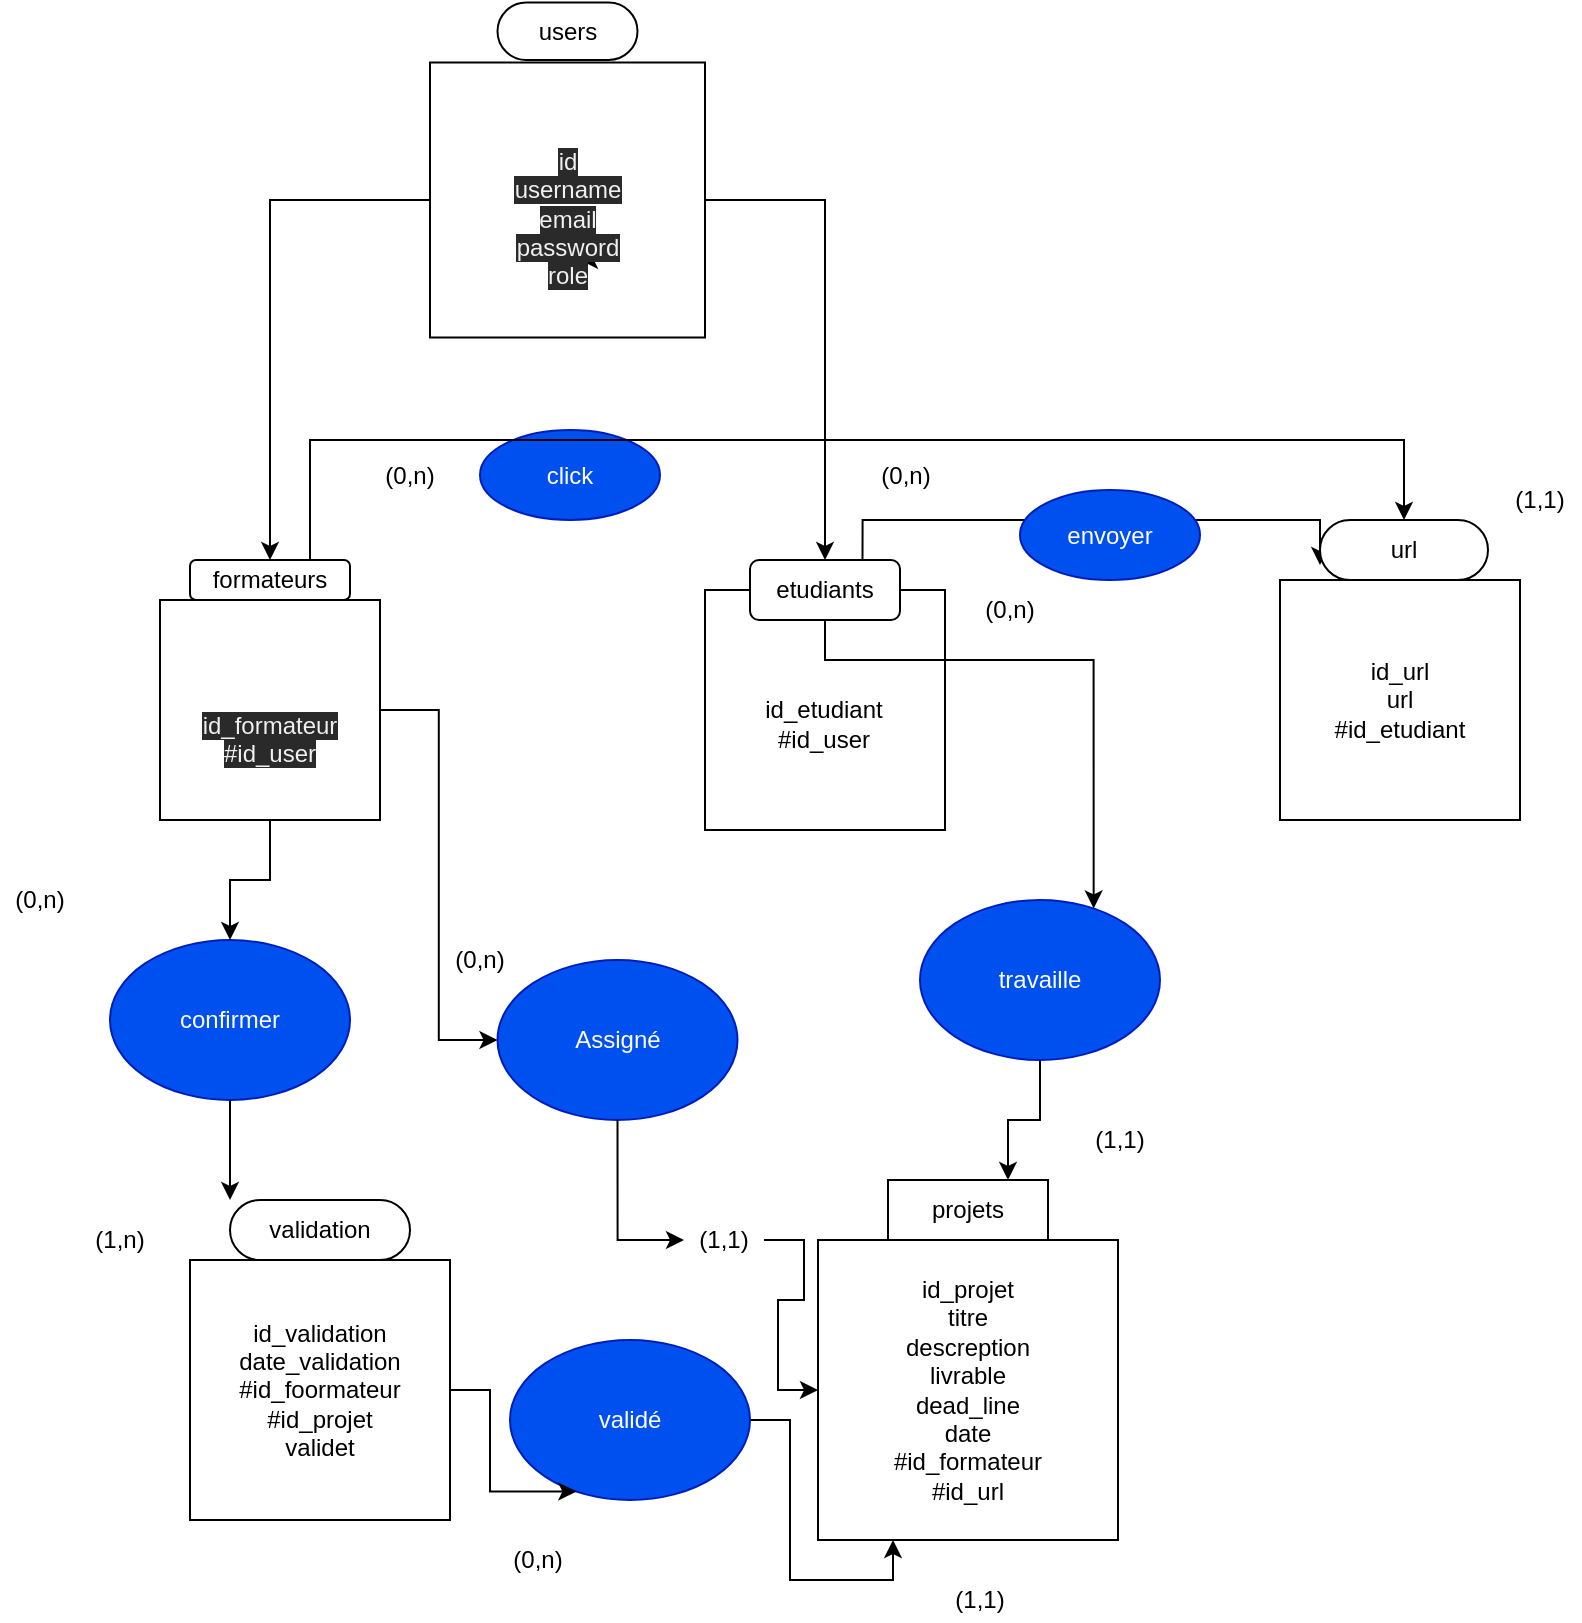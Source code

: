 <mxfile>
    <diagram id="2DleV66bGaq_2jWLCKjl" name="Page-1">
        <mxGraphModel dx="1410" dy="1697" grid="1" gridSize="10" guides="1" tooltips="1" connect="1" arrows="1" fold="1" page="1" pageScale="1" pageWidth="827" pageHeight="1169" math="0" shadow="0">
            <root>
                <mxCell id="0"/>
                <mxCell id="1" parent="0"/>
                <mxCell id="41" value="" style="edgeStyle=orthogonalEdgeStyle;rounded=0;orthogonalLoop=1;jettySize=auto;html=1;" parent="1" source="3" target="11" edge="1">
                    <mxGeometry relative="1" as="geometry"/>
                </mxCell>
                <mxCell id="53" value="" style="edgeStyle=orthogonalEdgeStyle;rounded=0;orthogonalLoop=1;jettySize=auto;html=1;" parent="1" source="3" target="31" edge="1">
                    <mxGeometry relative="1" as="geometry"/>
                </mxCell>
                <mxCell id="3" value="" style="whiteSpace=wrap;html=1;aspect=fixed;" parent="1" vertex="1">
                    <mxGeometry x="145" y="-188.75" width="137.5" height="137.5" as="geometry"/>
                </mxCell>
                <mxCell id="76" value="" style="edgeStyle=orthogonalEdgeStyle;rounded=0;orthogonalLoop=1;jettySize=auto;html=1;" parent="1" source="106" target="38" edge="1">
                    <mxGeometry relative="1" as="geometry">
                        <Array as="points">
                            <mxPoint x="65" y="280"/>
                            <mxPoint x="65" y="280"/>
                        </Array>
                    </mxGeometry>
                </mxCell>
                <mxCell id="103" style="edgeStyle=orthogonalEdgeStyle;rounded=0;orthogonalLoop=1;jettySize=auto;html=1;entryX=0;entryY=0.5;entryDx=0;entryDy=0;" parent="1" source="183" target="9" edge="1">
                    <mxGeometry relative="1" as="geometry"/>
                </mxCell>
                <mxCell id="4" value="&lt;br&gt;&lt;br&gt;&lt;span style=&quot;color: rgb(240 , 240 , 240) ; font-family: &amp;#34;helvetica&amp;#34; ; font-size: 12px ; font-style: normal ; font-weight: 400 ; letter-spacing: normal ; text-align: center ; text-indent: 0px ; text-transform: none ; word-spacing: 0px ; background-color: rgb(42 , 42 , 42) ; display: inline ; float: none&quot;&gt;id_formateur&lt;/span&gt;&lt;br style=&quot;color: rgb(240 , 240 , 240) ; font-family: &amp;#34;helvetica&amp;#34; ; font-size: 12px ; font-style: normal ; font-weight: 400 ; letter-spacing: normal ; text-align: center ; text-indent: 0px ; text-transform: none ; word-spacing: 0px ; background-color: rgb(42 , 42 , 42)&quot;&gt;&lt;span style=&quot;color: rgb(240 , 240 , 240) ; font-family: &amp;#34;helvetica&amp;#34; ; font-size: 12px ; font-style: normal ; font-weight: 400 ; letter-spacing: normal ; text-align: center ; text-indent: 0px ; text-transform: none ; word-spacing: 0px ; background-color: rgb(42 , 42 , 42) ; display: inline ; float: none&quot;&gt;#id_user&lt;/span&gt;&lt;br&gt;" style="whiteSpace=wrap;html=1;aspect=fixed;" parent="1" vertex="1">
                    <mxGeometry x="10" y="80" width="110" height="110" as="geometry"/>
                </mxCell>
                <mxCell id="5" value="" style="whiteSpace=wrap;html=1;aspect=fixed;" parent="1" vertex="1">
                    <mxGeometry x="282.5" y="75" width="120" height="120" as="geometry"/>
                </mxCell>
                <mxCell id="9" value="id_projet&lt;br&gt;titre&lt;br&gt;descreption&lt;br&gt;livrable&lt;br&gt;dead_line&lt;br&gt;date&lt;br&gt;#id_formateur&lt;br&gt;#id_url" style="whiteSpace=wrap;html=1;aspect=fixed;" parent="1" vertex="1">
                    <mxGeometry x="339" y="400" width="150" height="150" as="geometry"/>
                </mxCell>
                <mxCell id="10" value="id_url&lt;br&gt;url&lt;br&gt;#id_etudiant" style="whiteSpace=wrap;html=1;aspect=fixed;" parent="1" vertex="1">
                    <mxGeometry x="570" y="70" width="120" height="120" as="geometry"/>
                </mxCell>
                <mxCell id="11" value="formateurs" style="rounded=1;whiteSpace=wrap;html=1;" parent="1" vertex="1">
                    <mxGeometry x="25" y="60" width="80" height="20" as="geometry"/>
                </mxCell>
                <mxCell id="117" value="" style="edgeStyle=orthogonalEdgeStyle;rounded=0;orthogonalLoop=1;jettySize=auto;html=1;entryX=0.75;entryY=0;entryDx=0;entryDy=0;" parent="1" source="118" target="17" edge="1">
                    <mxGeometry relative="1" as="geometry"/>
                </mxCell>
                <mxCell id="13" value="id_etudiant&lt;br&gt;#id_user" style="text;html=1;strokeColor=none;fillColor=none;align=center;verticalAlign=middle;whiteSpace=wrap;rounded=0;" parent="1" vertex="1">
                    <mxGeometry x="312" y="132" width="60" height="20" as="geometry"/>
                </mxCell>
                <mxCell id="17" value="projets" style="rounded=1;whiteSpace=wrap;html=1;arcSize=0;" parent="1" vertex="1">
                    <mxGeometry x="374" y="370" width="80" height="30" as="geometry"/>
                </mxCell>
                <mxCell id="36" style="edgeStyle=orthogonalEdgeStyle;rounded=0;orthogonalLoop=1;jettySize=auto;html=1;exitX=0.75;exitY=1;exitDx=0;exitDy=0;" parent="1" source="7" edge="1">
                    <mxGeometry relative="1" as="geometry">
                        <mxPoint x="220" y="-90.667" as="targetPoint"/>
                    </mxGeometry>
                </mxCell>
                <mxCell id="26" value="users" style="rounded=1;whiteSpace=wrap;html=1;arcSize=50;" parent="1" vertex="1">
                    <mxGeometry x="178.75" y="-218.75" width="70" height="28.75" as="geometry"/>
                </mxCell>
                <mxCell id="137" value="" style="edgeStyle=orthogonalEdgeStyle;rounded=0;orthogonalLoop=1;jettySize=auto;html=1;entryX=0;entryY=0.75;entryDx=0;entryDy=0;exitX=0.75;exitY=0;exitDx=0;exitDy=0;" parent="1" source="31" target="40" edge="1">
                    <mxGeometry relative="1" as="geometry">
                        <Array as="points">
                            <mxPoint x="361" y="40"/>
                            <mxPoint x="590" y="40"/>
                        </Array>
                    </mxGeometry>
                </mxCell>
                <mxCell id="31" value="etudiants" style="rounded=1;whiteSpace=wrap;html=1;" parent="1" vertex="1">
                    <mxGeometry x="305" y="60" width="75" height="30" as="geometry"/>
                </mxCell>
                <mxCell id="108" value="" style="edgeStyle=orthogonalEdgeStyle;rounded=0;orthogonalLoop=1;jettySize=auto;html=1;" parent="1" source="37" target="38" edge="1">
                    <mxGeometry relative="1" as="geometry"/>
                </mxCell>
                <mxCell id="111" value="" style="edgeStyle=orthogonalEdgeStyle;rounded=0;orthogonalLoop=1;jettySize=auto;html=1;" parent="1" source="37" target="38" edge="1">
                    <mxGeometry relative="1" as="geometry"/>
                </mxCell>
                <mxCell id="112" value="" style="edgeStyle=orthogonalEdgeStyle;rounded=0;orthogonalLoop=1;jettySize=auto;html=1;entryX=0.25;entryY=1;entryDx=0;entryDy=0;" parent="1" source="113" target="9" edge="1">
                    <mxGeometry relative="1" as="geometry"/>
                </mxCell>
                <mxCell id="37" value="id_validation&lt;br&gt;date_validation&lt;br&gt;#id_foormateur&lt;br&gt;#id_projet&lt;br&gt;validet" style="whiteSpace=wrap;html=1;aspect=fixed;" parent="1" vertex="1">
                    <mxGeometry x="25" y="410" width="130" height="130" as="geometry"/>
                </mxCell>
                <mxCell id="38" value="validation" style="rounded=1;whiteSpace=wrap;html=1;arcSize=50;" parent="1" vertex="1">
                    <mxGeometry x="45" y="380" width="90" height="30" as="geometry"/>
                </mxCell>
                <mxCell id="40" value="url" style="rounded=1;whiteSpace=wrap;html=1;arcSize=50;" parent="1" vertex="1">
                    <mxGeometry x="590" y="40" width="84" height="30" as="geometry"/>
                </mxCell>
                <mxCell id="7" value="&lt;br&gt;&lt;br&gt;&lt;span style=&quot;color: rgb(240 , 240 , 240) ; font-family: &amp;#34;helvetica&amp;#34; ; font-size: 12px ; font-style: normal ; font-weight: 400 ; letter-spacing: normal ; text-align: center ; text-indent: 0px ; text-transform: none ; word-spacing: 0px ; background-color: rgb(42 , 42 , 42) ; display: inline ; float: none&quot;&gt;id&lt;/span&gt;&lt;br style=&quot;color: rgb(240 , 240 , 240) ; font-family: &amp;#34;helvetica&amp;#34; ; font-size: 12px ; font-style: normal ; font-weight: 400 ; letter-spacing: normal ; text-align: center ; text-indent: 0px ; text-transform: none ; word-spacing: 0px ; background-color: rgb(42 , 42 , 42)&quot;&gt;&lt;span style=&quot;color: rgb(240 , 240 , 240) ; font-family: &amp;#34;helvetica&amp;#34; ; font-size: 12px ; font-style: normal ; font-weight: 400 ; letter-spacing: normal ; text-align: center ; text-indent: 0px ; text-transform: none ; word-spacing: 0px ; background-color: rgb(42 , 42 , 42) ; display: inline ; float: none&quot;&gt;username&lt;/span&gt;&lt;br style=&quot;color: rgb(240 , 240 , 240) ; font-family: &amp;#34;helvetica&amp;#34; ; font-size: 12px ; font-style: normal ; font-weight: 400 ; letter-spacing: normal ; text-align: center ; text-indent: 0px ; text-transform: none ; word-spacing: 0px ; background-color: rgb(42 , 42 , 42)&quot;&gt;&lt;span style=&quot;color: rgb(240 , 240 , 240) ; font-family: &amp;#34;helvetica&amp;#34; ; font-size: 12px ; font-style: normal ; font-weight: 400 ; letter-spacing: normal ; text-align: center ; text-indent: 0px ; text-transform: none ; word-spacing: 0px ; background-color: rgb(42 , 42 , 42) ; display: inline ; float: none&quot;&gt;email&lt;/span&gt;&lt;br style=&quot;color: rgb(240 , 240 , 240) ; font-family: &amp;#34;helvetica&amp;#34; ; font-size: 12px ; font-style: normal ; font-weight: 400 ; letter-spacing: normal ; text-align: center ; text-indent: 0px ; text-transform: none ; word-spacing: 0px ; background-color: rgb(42 , 42 , 42)&quot;&gt;&lt;span style=&quot;color: rgb(240 , 240 , 240) ; font-family: &amp;#34;helvetica&amp;#34; ; font-size: 12px ; font-style: normal ; font-weight: 400 ; letter-spacing: normal ; text-align: center ; text-indent: 0px ; text-transform: none ; word-spacing: 0px ; background-color: rgb(42 , 42 , 42) ; display: inline ; float: none&quot;&gt;password&lt;/span&gt;&lt;br style=&quot;color: rgb(240 , 240 , 240) ; font-family: &amp;#34;helvetica&amp;#34; ; font-size: 12px ; font-style: normal ; font-weight: 400 ; letter-spacing: normal ; text-align: center ; text-indent: 0px ; text-transform: none ; word-spacing: 0px ; background-color: rgb(42 , 42 , 42)&quot;&gt;&lt;span style=&quot;color: rgb(240 , 240 , 240) ; font-family: &amp;#34;helvetica&amp;#34; ; font-size: 12px ; font-style: normal ; font-weight: 400 ; letter-spacing: normal ; text-align: center ; text-indent: 0px ; text-transform: none ; word-spacing: 0px ; background-color: rgb(42 , 42 , 42) ; display: inline ; float: none&quot;&gt;role&lt;/span&gt;&lt;br&gt;" style="text;html=1;strokeColor=none;fillColor=none;align=center;verticalAlign=middle;whiteSpace=wrap;rounded=0;" parent="1" vertex="1">
                    <mxGeometry x="193.75" y="-160" width="40" height="70" as="geometry"/>
                </mxCell>
                <mxCell id="104" value="Assigné" style="ellipse;whiteSpace=wrap;html=1;fillColor=#0050ef;strokeColor=#001DBC;fontColor=#ffffff;" parent="1" vertex="1">
                    <mxGeometry x="178.75" y="260" width="120" height="80" as="geometry"/>
                </mxCell>
                <mxCell id="105" style="edgeStyle=orthogonalEdgeStyle;rounded=0;orthogonalLoop=1;jettySize=auto;html=1;entryX=0;entryY=0.5;entryDx=0;entryDy=0;" parent="1" source="4" target="104" edge="1">
                    <mxGeometry relative="1" as="geometry">
                        <mxPoint x="120" y="135" as="sourcePoint"/>
                        <mxPoint x="339" y="475" as="targetPoint"/>
                    </mxGeometry>
                </mxCell>
                <mxCell id="106" value="confirmer" style="ellipse;whiteSpace=wrap;html=1;fillColor=#0050ef;strokeColor=#001DBC;fontColor=#ffffff;" parent="1" vertex="1">
                    <mxGeometry x="-15" y="250" width="120" height="80" as="geometry"/>
                </mxCell>
                <mxCell id="107" value="" style="edgeStyle=orthogonalEdgeStyle;rounded=0;orthogonalLoop=1;jettySize=auto;html=1;" parent="1" source="4" target="106" edge="1">
                    <mxGeometry relative="1" as="geometry">
                        <mxPoint x="65.143" y="190" as="sourcePoint"/>
                        <mxPoint x="65.143" y="380" as="targetPoint"/>
                        <Array as="points"/>
                    </mxGeometry>
                </mxCell>
                <mxCell id="113" value="validé" style="ellipse;whiteSpace=wrap;html=1;fillColor=#0050ef;strokeColor=#001DBC;fontColor=#ffffff;" parent="1" vertex="1">
                    <mxGeometry x="185" y="450" width="120" height="80" as="geometry"/>
                </mxCell>
                <mxCell id="114" value="" style="edgeStyle=orthogonalEdgeStyle;rounded=0;orthogonalLoop=1;jettySize=auto;html=1;entryX=0.25;entryY=1;entryDx=0;entryDy=0;" parent="1" source="37" target="113" edge="1">
                    <mxGeometry relative="1" as="geometry">
                        <mxPoint x="155" y="475" as="sourcePoint"/>
                        <mxPoint x="376.5" y="550" as="targetPoint"/>
                    </mxGeometry>
                </mxCell>
                <mxCell id="118" value="travaille" style="ellipse;whiteSpace=wrap;html=1;fillColor=#0050ef;strokeColor=#001DBC;fontColor=#ffffff;" parent="1" vertex="1">
                    <mxGeometry x="390" y="230" width="120" height="80" as="geometry"/>
                </mxCell>
                <mxCell id="119" value="" style="edgeStyle=orthogonalEdgeStyle;rounded=0;orthogonalLoop=1;jettySize=auto;html=1;entryX=0.75;entryY=0;entryDx=0;entryDy=0;" parent="1" source="31" target="118" edge="1">
                    <mxGeometry relative="1" as="geometry">
                        <mxPoint x="400" y="130" as="sourcePoint"/>
                        <mxPoint x="434" y="370" as="targetPoint"/>
                        <Array as="points">
                            <mxPoint x="343" y="110"/>
                            <mxPoint x="477" y="110"/>
                        </Array>
                    </mxGeometry>
                </mxCell>
                <mxCell id="125" value="envoyer" style="ellipse;whiteSpace=wrap;html=1;fillColor=#0050ef;strokeColor=#001DBC;fontColor=#ffffff;" parent="1" vertex="1">
                    <mxGeometry x="440" y="25" width="90" height="45" as="geometry"/>
                </mxCell>
                <mxCell id="141" value="click" style="ellipse;whiteSpace=wrap;html=1;fillColor=#0050ef;strokeColor=#001DBC;fontColor=#ffffff;" parent="1" vertex="1">
                    <mxGeometry x="170" y="-5" width="90" height="45" as="geometry"/>
                </mxCell>
                <mxCell id="142" style="edgeStyle=orthogonalEdgeStyle;rounded=0;orthogonalLoop=1;jettySize=auto;html=1;entryX=0.5;entryY=0;entryDx=0;entryDy=0;exitX=0.75;exitY=0;exitDx=0;exitDy=0;" parent="1" source="11" target="40" edge="1">
                    <mxGeometry relative="1" as="geometry">
                        <mxPoint x="85" y="60" as="sourcePoint"/>
                        <mxPoint x="632" y="40" as="targetPoint"/>
                        <Array as="points">
                            <mxPoint x="85"/>
                            <mxPoint x="632"/>
                        </Array>
                    </mxGeometry>
                </mxCell>
                <mxCell id="148" value="(0,n)" style="text;html=1;strokeColor=none;fillColor=none;align=center;verticalAlign=middle;whiteSpace=wrap;rounded=0;" parent="1" vertex="1">
                    <mxGeometry x="150" y="240" width="40" height="40" as="geometry"/>
                </mxCell>
                <mxCell id="151" value="(1,1)" style="text;html=1;strokeColor=none;fillColor=none;align=center;verticalAlign=middle;whiteSpace=wrap;rounded=0;" parent="1" vertex="1">
                    <mxGeometry x="470" y="330" width="40" height="40" as="geometry"/>
                </mxCell>
                <mxCell id="152" value="(1,1)" style="text;html=1;strokeColor=none;fillColor=none;align=center;verticalAlign=middle;whiteSpace=wrap;rounded=0;" parent="1" vertex="1">
                    <mxGeometry x="680" y="20" width="40" height="20" as="geometry"/>
                </mxCell>
                <mxCell id="153" value="(0,n)" style="text;html=1;strokeColor=none;fillColor=none;align=center;verticalAlign=middle;whiteSpace=wrap;rounded=0;" parent="1" vertex="1">
                    <mxGeometry x="-70" y="190" width="40" height="80" as="geometry"/>
                </mxCell>
                <mxCell id="158" value="(0,n)" style="text;html=1;strokeColor=none;fillColor=none;align=center;verticalAlign=middle;whiteSpace=wrap;rounded=0;" parent="1" vertex="1">
                    <mxGeometry x="410" y="70" width="50" height="30" as="geometry"/>
                </mxCell>
                <mxCell id="161" value="(0,n)" style="text;html=1;strokeColor=none;fillColor=none;align=center;verticalAlign=middle;whiteSpace=wrap;rounded=0;" parent="1" vertex="1">
                    <mxGeometry x="362.5" y="7.5" width="40" height="20" as="geometry"/>
                </mxCell>
                <mxCell id="170" value="(0,n)" style="text;html=1;strokeColor=none;fillColor=none;align=center;verticalAlign=middle;whiteSpace=wrap;rounded=0;" parent="1" vertex="1">
                    <mxGeometry x="115" y="7.5" width="40" height="20" as="geometry"/>
                </mxCell>
                <mxCell id="172" value="(1,n)" style="text;html=1;strokeColor=none;fillColor=none;align=center;verticalAlign=middle;whiteSpace=wrap;rounded=0;" parent="1" vertex="1">
                    <mxGeometry x="-30" y="390" width="40" height="20" as="geometry"/>
                </mxCell>
                <mxCell id="174" value="(0,n)" style="text;html=1;strokeColor=none;fillColor=none;align=center;verticalAlign=middle;whiteSpace=wrap;rounded=0;" parent="1" vertex="1">
                    <mxGeometry x="178.75" y="550" width="40" height="20" as="geometry"/>
                </mxCell>
                <mxCell id="176" value="(1,1)" style="text;html=1;strokeColor=none;fillColor=none;align=center;verticalAlign=middle;whiteSpace=wrap;rounded=0;" parent="1" vertex="1">
                    <mxGeometry x="400" y="570" width="40" height="20" as="geometry"/>
                </mxCell>
                <mxCell id="183" value="(1,1)" style="text;html=1;strokeColor=none;fillColor=none;align=center;verticalAlign=middle;whiteSpace=wrap;rounded=0;" parent="1" vertex="1">
                    <mxGeometry x="272" y="390" width="40" height="20" as="geometry"/>
                </mxCell>
                <mxCell id="184" style="edgeStyle=orthogonalEdgeStyle;rounded=0;orthogonalLoop=1;jettySize=auto;html=1;entryX=0;entryY=0.5;entryDx=0;entryDy=0;" parent="1" source="104" target="183" edge="1">
                    <mxGeometry relative="1" as="geometry">
                        <mxPoint x="298.75" y="300.0" as="sourcePoint"/>
                        <mxPoint x="339" y="475" as="targetPoint"/>
                    </mxGeometry>
                </mxCell>
            </root>
        </mxGraphModel>
    </diagram>
</mxfile>